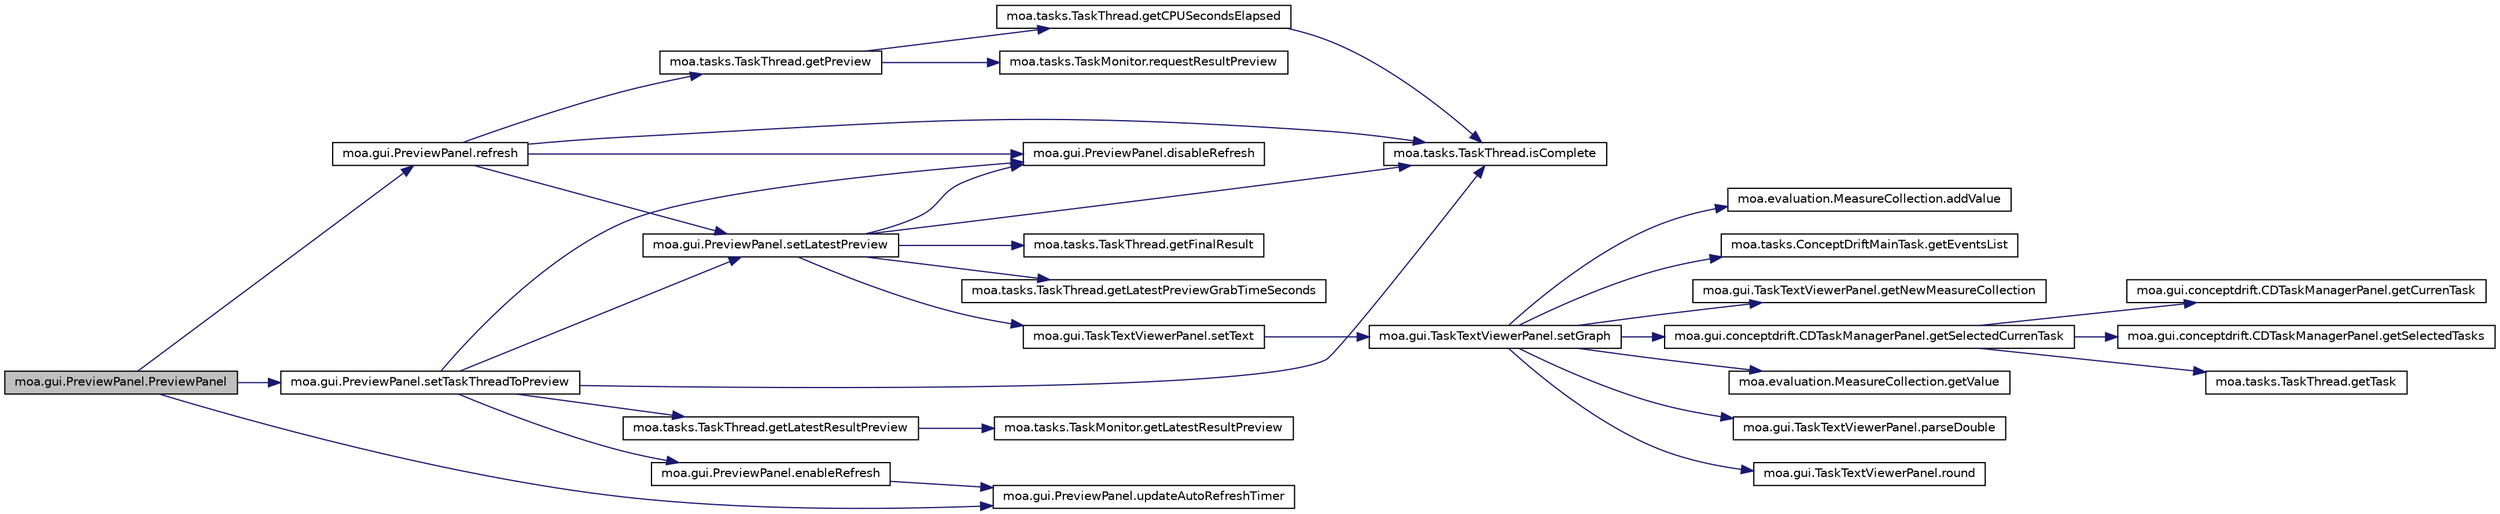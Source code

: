 digraph G
{
  edge [fontname="Helvetica",fontsize="10",labelfontname="Helvetica",labelfontsize="10"];
  node [fontname="Helvetica",fontsize="10",shape=record];
  rankdir=LR;
  Node1 [label="moa.gui.PreviewPanel.PreviewPanel",height=0.2,width=0.4,color="black", fillcolor="grey75", style="filled" fontcolor="black"];
  Node1 -> Node2 [color="midnightblue",fontsize="10",style="solid",fontname="Helvetica"];
  Node2 [label="moa.gui.PreviewPanel.refresh",height=0.2,width=0.4,color="black", fillcolor="white", style="filled",URL="$classmoa_1_1gui_1_1PreviewPanel.html#ae1ac8173aa25d821c6dceb8d9e630b28"];
  Node2 -> Node3 [color="midnightblue",fontsize="10",style="solid",fontname="Helvetica"];
  Node3 [label="moa.gui.PreviewPanel.disableRefresh",height=0.2,width=0.4,color="black", fillcolor="white", style="filled",URL="$classmoa_1_1gui_1_1PreviewPanel.html#a6d12f33c0f85fbbee2a9d794c465e5da"];
  Node2 -> Node4 [color="midnightblue",fontsize="10",style="solid",fontname="Helvetica"];
  Node4 [label="moa.tasks.TaskThread.getPreview",height=0.2,width=0.4,color="black", fillcolor="white", style="filled",URL="$classmoa_1_1tasks_1_1TaskThread.html#a517986fd20f89056b50a33b00bf90623"];
  Node4 -> Node5 [color="midnightblue",fontsize="10",style="solid",fontname="Helvetica"];
  Node5 [label="moa.tasks.TaskThread.getCPUSecondsElapsed",height=0.2,width=0.4,color="black", fillcolor="white", style="filled",URL="$classmoa_1_1tasks_1_1TaskThread.html#a7ee7dd9bcc553f1793c8269e76a37d7f"];
  Node5 -> Node6 [color="midnightblue",fontsize="10",style="solid",fontname="Helvetica"];
  Node6 [label="moa.tasks.TaskThread.isComplete",height=0.2,width=0.4,color="black", fillcolor="white", style="filled",URL="$classmoa_1_1tasks_1_1TaskThread.html#ab7be27d49b04204985d254ee51a3eb7b"];
  Node4 -> Node7 [color="midnightblue",fontsize="10",style="solid",fontname="Helvetica"];
  Node7 [label="moa.tasks.TaskMonitor.requestResultPreview",height=0.2,width=0.4,color="black", fillcolor="white", style="filled",URL="$interfacemoa_1_1tasks_1_1TaskMonitor.html#a05380c543320d94e16754e9b352e8d1a",tooltip="Requests to preview the task result."];
  Node2 -> Node6 [color="midnightblue",fontsize="10",style="solid",fontname="Helvetica"];
  Node2 -> Node8 [color="midnightblue",fontsize="10",style="solid",fontname="Helvetica"];
  Node8 [label="moa.gui.PreviewPanel.setLatestPreview",height=0.2,width=0.4,color="black", fillcolor="white", style="filled",URL="$classmoa_1_1gui_1_1PreviewPanel.html#a54be4baf6535698a4b85a1444eda1267"];
  Node8 -> Node3 [color="midnightblue",fontsize="10",style="solid",fontname="Helvetica"];
  Node8 -> Node9 [color="midnightblue",fontsize="10",style="solid",fontname="Helvetica"];
  Node9 [label="moa.tasks.TaskThread.getFinalResult",height=0.2,width=0.4,color="black", fillcolor="white", style="filled",URL="$classmoa_1_1tasks_1_1TaskThread.html#a7c7fb4d3426dfe208dd5c8972f74eb49"];
  Node8 -> Node10 [color="midnightblue",fontsize="10",style="solid",fontname="Helvetica"];
  Node10 [label="moa.tasks.TaskThread.getLatestPreviewGrabTimeSeconds",height=0.2,width=0.4,color="black", fillcolor="white", style="filled",URL="$classmoa_1_1tasks_1_1TaskThread.html#a7b6c14739d77528991522676d1489aa8"];
  Node8 -> Node6 [color="midnightblue",fontsize="10",style="solid",fontname="Helvetica"];
  Node8 -> Node11 [color="midnightblue",fontsize="10",style="solid",fontname="Helvetica"];
  Node11 [label="moa.gui.TaskTextViewerPanel.setText",height=0.2,width=0.4,color="black", fillcolor="white", style="filled",URL="$classmoa_1_1gui_1_1TaskTextViewerPanel.html#a0193f976560fd45d675cafc39a71fd1e"];
  Node11 -> Node12 [color="midnightblue",fontsize="10",style="solid",fontname="Helvetica"];
  Node12 [label="moa.gui.TaskTextViewerPanel.setGraph",height=0.2,width=0.4,color="black", fillcolor="white", style="filled",URL="$classmoa_1_1gui_1_1TaskTextViewerPanel.html#a58e92cea35637ef475a544fd0f2d4ed2"];
  Node12 -> Node13 [color="midnightblue",fontsize="10",style="solid",fontname="Helvetica"];
  Node13 [label="moa.evaluation.MeasureCollection.addValue",height=0.2,width=0.4,color="black", fillcolor="white", style="filled",URL="$classmoa_1_1evaluation_1_1MeasureCollection.html#a344a1c04e2e600092750c6676b9c9906"];
  Node12 -> Node14 [color="midnightblue",fontsize="10",style="solid",fontname="Helvetica"];
  Node14 [label="moa.tasks.ConceptDriftMainTask.getEventsList",height=0.2,width=0.4,color="black", fillcolor="white", style="filled",URL="$classmoa_1_1tasks_1_1ConceptDriftMainTask.html#ad4c08b553ea52bac21903b9af68d1a81"];
  Node12 -> Node15 [color="midnightblue",fontsize="10",style="solid",fontname="Helvetica"];
  Node15 [label="moa.gui.TaskTextViewerPanel.getNewMeasureCollection",height=0.2,width=0.4,color="black", fillcolor="white", style="filled",URL="$classmoa_1_1gui_1_1TaskTextViewerPanel.html#ae11493bdbd1de595e9890826665e00e4"];
  Node12 -> Node16 [color="midnightblue",fontsize="10",style="solid",fontname="Helvetica"];
  Node16 [label="moa.gui.conceptdrift.CDTaskManagerPanel.getSelectedCurrenTask",height=0.2,width=0.4,color="black", fillcolor="white", style="filled",URL="$classmoa_1_1gui_1_1conceptdrift_1_1CDTaskManagerPanel.html#a35d1a35fedfe654f551e0674a57994b5"];
  Node16 -> Node17 [color="midnightblue",fontsize="10",style="solid",fontname="Helvetica"];
  Node17 [label="moa.gui.conceptdrift.CDTaskManagerPanel.getCurrenTask",height=0.2,width=0.4,color="black", fillcolor="white", style="filled",URL="$classmoa_1_1gui_1_1conceptdrift_1_1CDTaskManagerPanel.html#a4b83ab8c9a34504bac8916eb9b0d1272"];
  Node16 -> Node18 [color="midnightblue",fontsize="10",style="solid",fontname="Helvetica"];
  Node18 [label="moa.gui.conceptdrift.CDTaskManagerPanel.getSelectedTasks",height=0.2,width=0.4,color="black", fillcolor="white", style="filled",URL="$classmoa_1_1gui_1_1conceptdrift_1_1CDTaskManagerPanel.html#add709d2d090cedfe3728efcc9acf6dd2"];
  Node16 -> Node19 [color="midnightblue",fontsize="10",style="solid",fontname="Helvetica"];
  Node19 [label="moa.tasks.TaskThread.getTask",height=0.2,width=0.4,color="black", fillcolor="white", style="filled",URL="$classmoa_1_1tasks_1_1TaskThread.html#aaa42f5df321a72870b224e83bb0cf6fa"];
  Node12 -> Node20 [color="midnightblue",fontsize="10",style="solid",fontname="Helvetica"];
  Node20 [label="moa.evaluation.MeasureCollection.getValue",height=0.2,width=0.4,color="black", fillcolor="white", style="filled",URL="$classmoa_1_1evaluation_1_1MeasureCollection.html#a23eeb889828aafe68c192fab36a0ade3"];
  Node12 -> Node21 [color="midnightblue",fontsize="10",style="solid",fontname="Helvetica"];
  Node21 [label="moa.gui.TaskTextViewerPanel.parseDouble",height=0.2,width=0.4,color="black", fillcolor="white", style="filled",URL="$classmoa_1_1gui_1_1TaskTextViewerPanel.html#aab1cb112128fcfc69a51c69bfa2ee135"];
  Node12 -> Node22 [color="midnightblue",fontsize="10",style="solid",fontname="Helvetica"];
  Node22 [label="moa.gui.TaskTextViewerPanel.round",height=0.2,width=0.4,color="black", fillcolor="white", style="filled",URL="$classmoa_1_1gui_1_1TaskTextViewerPanel.html#a508113467ed9b0bf03dd9620053009ae"];
  Node1 -> Node23 [color="midnightblue",fontsize="10",style="solid",fontname="Helvetica"];
  Node23 [label="moa.gui.PreviewPanel.setTaskThreadToPreview",height=0.2,width=0.4,color="black", fillcolor="white", style="filled",URL="$classmoa_1_1gui_1_1PreviewPanel.html#a669a112f710e0da743cc7cf3f7cd4a18"];
  Node23 -> Node3 [color="midnightblue",fontsize="10",style="solid",fontname="Helvetica"];
  Node23 -> Node24 [color="midnightblue",fontsize="10",style="solid",fontname="Helvetica"];
  Node24 [label="moa.gui.PreviewPanel.enableRefresh",height=0.2,width=0.4,color="black", fillcolor="white", style="filled",URL="$classmoa_1_1gui_1_1PreviewPanel.html#ae7576a644bdec62eed2ce4895b20197e"];
  Node24 -> Node25 [color="midnightblue",fontsize="10",style="solid",fontname="Helvetica"];
  Node25 [label="moa.gui.PreviewPanel.updateAutoRefreshTimer",height=0.2,width=0.4,color="black", fillcolor="white", style="filled",URL="$classmoa_1_1gui_1_1PreviewPanel.html#aff1474b9510a5621cb4028a7ed09551d"];
  Node23 -> Node26 [color="midnightblue",fontsize="10",style="solid",fontname="Helvetica"];
  Node26 [label="moa.tasks.TaskThread.getLatestResultPreview",height=0.2,width=0.4,color="black", fillcolor="white", style="filled",URL="$classmoa_1_1tasks_1_1TaskThread.html#a41368d9cfdb87bc1295e2c1cd9a0d787"];
  Node26 -> Node27 [color="midnightblue",fontsize="10",style="solid",fontname="Helvetica"];
  Node27 [label="moa.tasks.TaskMonitor.getLatestResultPreview",height=0.2,width=0.4,color="black", fillcolor="white", style="filled",URL="$interfacemoa_1_1tasks_1_1TaskMonitor.html#aaeac700f78168fdd9edff1b9daa8411b",tooltip="Gets the current result to preview."];
  Node23 -> Node6 [color="midnightblue",fontsize="10",style="solid",fontname="Helvetica"];
  Node23 -> Node8 [color="midnightblue",fontsize="10",style="solid",fontname="Helvetica"];
  Node1 -> Node25 [color="midnightblue",fontsize="10",style="solid",fontname="Helvetica"];
}

